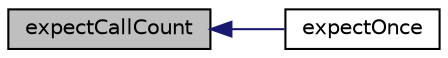 digraph "expectCallCount"
{
  edge [fontname="Helvetica",fontsize="10",labelfontname="Helvetica",labelfontsize="10"];
  node [fontname="Helvetica",fontsize="10",shape=record];
  rankdir="LR";
  Node1 [label="expectCallCount",height=0.2,width=0.4,color="black", fillcolor="grey75", style="filled" fontcolor="black"];
  Node1 -> Node2 [dir="back",color="midnightblue",fontsize="10",style="solid",fontname="Helvetica"];
  Node2 [label="expectOnce",height=0.2,width=0.4,color="black", fillcolor="white", style="filled",URL="$class_simple_mock.html#ae2d9ef313ed087c4c85d5fc9c5b5658c"];
}
